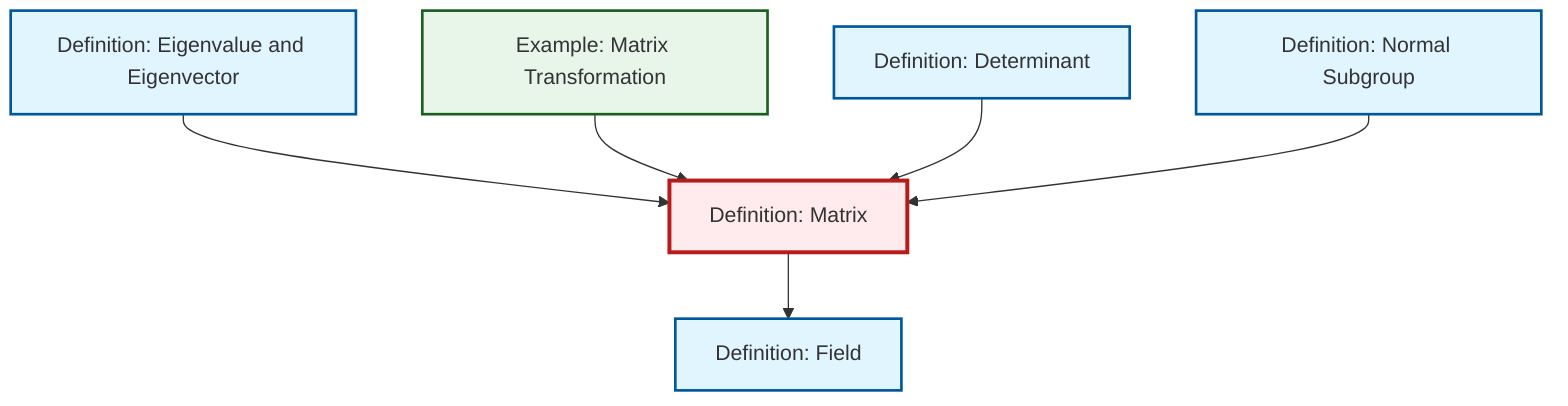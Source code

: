 graph TD
    classDef definition fill:#e1f5fe,stroke:#01579b,stroke-width:2px
    classDef theorem fill:#f3e5f5,stroke:#4a148c,stroke-width:2px
    classDef axiom fill:#fff3e0,stroke:#e65100,stroke-width:2px
    classDef example fill:#e8f5e9,stroke:#1b5e20,stroke-width:2px
    classDef current fill:#ffebee,stroke:#b71c1c,stroke-width:3px
    ex-matrix-transformation["Example: Matrix Transformation"]:::example
    def-field["Definition: Field"]:::definition
    def-matrix["Definition: Matrix"]:::definition
    def-determinant["Definition: Determinant"]:::definition
    def-eigenvalue-eigenvector["Definition: Eigenvalue and Eigenvector"]:::definition
    def-normal-subgroup["Definition: Normal Subgroup"]:::definition
    def-eigenvalue-eigenvector --> def-matrix
    def-matrix --> def-field
    ex-matrix-transformation --> def-matrix
    def-determinant --> def-matrix
    def-normal-subgroup --> def-matrix
    class def-matrix current